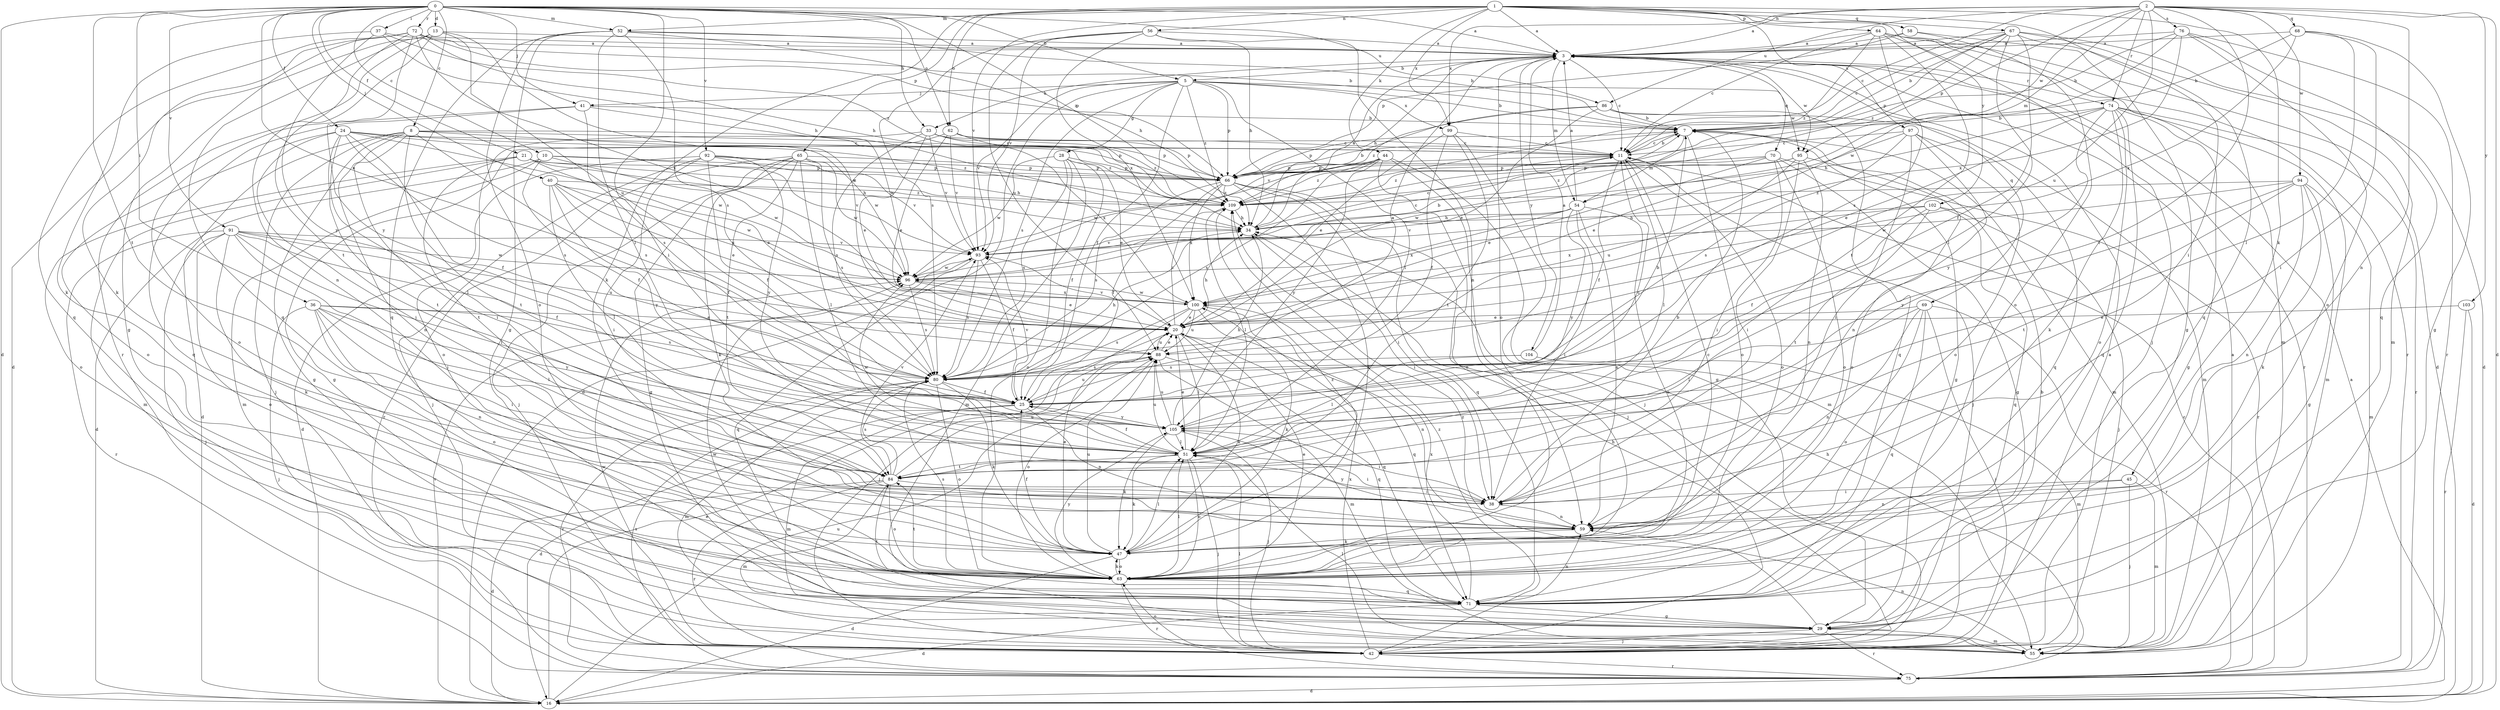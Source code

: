 strict digraph  {
0;
1;
2;
3;
5;
7;
8;
10;
11;
13;
16;
20;
21;
24;
25;
28;
29;
33;
34;
36;
37;
38;
40;
41;
42;
44;
45;
47;
51;
52;
54;
55;
56;
58;
59;
62;
63;
64;
65;
66;
67;
68;
69;
70;
71;
72;
74;
75;
76;
80;
84;
86;
88;
91;
92;
93;
94;
95;
96;
97;
99;
100;
102;
103;
104;
105;
109;
0 -> 3  [label=a];
0 -> 5  [label=b];
0 -> 8  [label=c];
0 -> 10  [label=c];
0 -> 13  [label=d];
0 -> 16  [label=d];
0 -> 20  [label=e];
0 -> 21  [label=f];
0 -> 24  [label=f];
0 -> 33  [label=h];
0 -> 36  [label=i];
0 -> 37  [label=i];
0 -> 38  [label=i];
0 -> 40  [label=j];
0 -> 41  [label=j];
0 -> 52  [label=m];
0 -> 62  [label=o];
0 -> 72  [label=r];
0 -> 84  [label=t];
0 -> 86  [label=u];
0 -> 91  [label=v];
0 -> 92  [label=v];
0 -> 109  [label=z];
1 -> 3  [label=a];
1 -> 38  [label=i];
1 -> 44  [label=k];
1 -> 45  [label=k];
1 -> 47  [label=k];
1 -> 52  [label=m];
1 -> 56  [label=n];
1 -> 58  [label=n];
1 -> 62  [label=o];
1 -> 64  [label=p];
1 -> 65  [label=p];
1 -> 67  [label=q];
1 -> 93  [label=v];
1 -> 97  [label=x];
1 -> 99  [label=x];
1 -> 102  [label=y];
2 -> 3  [label=a];
2 -> 11  [label=c];
2 -> 16  [label=d];
2 -> 54  [label=m];
2 -> 59  [label=n];
2 -> 66  [label=p];
2 -> 68  [label=q];
2 -> 74  [label=r];
2 -> 76  [label=s];
2 -> 84  [label=t];
2 -> 86  [label=u];
2 -> 88  [label=u];
2 -> 94  [label=w];
2 -> 95  [label=w];
2 -> 99  [label=x];
2 -> 103  [label=y];
3 -> 5  [label=b];
3 -> 11  [label=c];
3 -> 33  [label=h];
3 -> 34  [label=h];
3 -> 54  [label=m];
3 -> 63  [label=o];
3 -> 69  [label=q];
3 -> 70  [label=q];
3 -> 74  [label=r];
3 -> 75  [label=r];
3 -> 95  [label=w];
3 -> 104  [label=y];
5 -> 7  [label=b];
5 -> 16  [label=d];
5 -> 25  [label=f];
5 -> 28  [label=g];
5 -> 41  [label=j];
5 -> 51  [label=l];
5 -> 66  [label=p];
5 -> 80  [label=s];
5 -> 93  [label=v];
5 -> 95  [label=w];
5 -> 99  [label=x];
5 -> 109  [label=z];
7 -> 11  [label=c];
7 -> 29  [label=g];
7 -> 54  [label=m];
7 -> 55  [label=m];
7 -> 63  [label=o];
7 -> 66  [label=p];
8 -> 11  [label=c];
8 -> 16  [label=d];
8 -> 29  [label=g];
8 -> 38  [label=i];
8 -> 42  [label=j];
8 -> 59  [label=n];
8 -> 80  [label=s];
8 -> 84  [label=t];
8 -> 96  [label=w];
8 -> 109  [label=z];
10 -> 16  [label=d];
10 -> 25  [label=f];
10 -> 55  [label=m];
10 -> 66  [label=p];
10 -> 93  [label=v];
10 -> 96  [label=w];
11 -> 7  [label=b];
11 -> 25  [label=f];
11 -> 42  [label=j];
11 -> 51  [label=l];
11 -> 63  [label=o];
11 -> 66  [label=p];
11 -> 109  [label=z];
13 -> 3  [label=a];
13 -> 16  [label=d];
13 -> 20  [label=e];
13 -> 59  [label=n];
13 -> 71  [label=q];
13 -> 75  [label=r];
13 -> 88  [label=u];
16 -> 3  [label=a];
16 -> 20  [label=e];
16 -> 88  [label=u];
16 -> 93  [label=v];
20 -> 34  [label=h];
20 -> 47  [label=k];
20 -> 51  [label=l];
20 -> 59  [label=n];
20 -> 71  [label=q];
20 -> 88  [label=u];
20 -> 93  [label=v];
20 -> 109  [label=z];
21 -> 20  [label=e];
21 -> 34  [label=h];
21 -> 55  [label=m];
21 -> 63  [label=o];
21 -> 66  [label=p];
21 -> 84  [label=t];
21 -> 109  [label=z];
24 -> 11  [label=c];
24 -> 25  [label=f];
24 -> 38  [label=i];
24 -> 51  [label=l];
24 -> 63  [label=o];
24 -> 66  [label=p];
24 -> 80  [label=s];
24 -> 84  [label=t];
24 -> 96  [label=w];
24 -> 109  [label=z];
25 -> 7  [label=b];
25 -> 16  [label=d];
25 -> 55  [label=m];
25 -> 59  [label=n];
25 -> 88  [label=u];
25 -> 93  [label=v];
25 -> 105  [label=y];
28 -> 20  [label=e];
28 -> 25  [label=f];
28 -> 55  [label=m];
28 -> 63  [label=o];
28 -> 66  [label=p];
28 -> 80  [label=s];
28 -> 96  [label=w];
29 -> 42  [label=j];
29 -> 55  [label=m];
29 -> 75  [label=r];
29 -> 96  [label=w];
29 -> 109  [label=z];
33 -> 11  [label=c];
33 -> 20  [label=e];
33 -> 63  [label=o];
33 -> 66  [label=p];
33 -> 80  [label=s];
33 -> 93  [label=v];
33 -> 109  [label=z];
34 -> 3  [label=a];
34 -> 11  [label=c];
34 -> 38  [label=i];
34 -> 93  [label=v];
36 -> 20  [label=e];
36 -> 38  [label=i];
36 -> 42  [label=j];
36 -> 51  [label=l];
36 -> 59  [label=n];
36 -> 63  [label=o];
36 -> 80  [label=s];
36 -> 105  [label=y];
37 -> 3  [label=a];
37 -> 34  [label=h];
37 -> 47  [label=k];
37 -> 105  [label=y];
37 -> 109  [label=z];
38 -> 7  [label=b];
38 -> 59  [label=n];
40 -> 20  [label=e];
40 -> 25  [label=f];
40 -> 51  [label=l];
40 -> 96  [label=w];
40 -> 100  [label=x];
40 -> 105  [label=y];
40 -> 109  [label=z];
41 -> 7  [label=b];
41 -> 63  [label=o];
41 -> 71  [label=q];
41 -> 80  [label=s];
41 -> 96  [label=w];
42 -> 3  [label=a];
42 -> 7  [label=b];
42 -> 34  [label=h];
42 -> 51  [label=l];
42 -> 63  [label=o];
42 -> 75  [label=r];
42 -> 96  [label=w];
42 -> 100  [label=x];
42 -> 109  [label=z];
44 -> 42  [label=j];
44 -> 55  [label=m];
44 -> 63  [label=o];
44 -> 66  [label=p];
44 -> 80  [label=s];
44 -> 96  [label=w];
44 -> 105  [label=y];
44 -> 109  [label=z];
45 -> 38  [label=i];
45 -> 42  [label=j];
45 -> 55  [label=m];
45 -> 59  [label=n];
47 -> 11  [label=c];
47 -> 16  [label=d];
47 -> 20  [label=e];
47 -> 25  [label=f];
47 -> 51  [label=l];
47 -> 63  [label=o];
47 -> 88  [label=u];
47 -> 109  [label=z];
51 -> 20  [label=e];
51 -> 25  [label=f];
51 -> 38  [label=i];
51 -> 42  [label=j];
51 -> 47  [label=k];
51 -> 63  [label=o];
51 -> 84  [label=t];
51 -> 88  [label=u];
51 -> 96  [label=w];
52 -> 3  [label=a];
52 -> 7  [label=b];
52 -> 29  [label=g];
52 -> 34  [label=h];
52 -> 51  [label=l];
52 -> 63  [label=o];
52 -> 71  [label=q];
52 -> 80  [label=s];
54 -> 3  [label=a];
54 -> 34  [label=h];
54 -> 38  [label=i];
54 -> 59  [label=n];
54 -> 63  [label=o];
54 -> 93  [label=v];
54 -> 100  [label=x];
54 -> 105  [label=y];
55 -> 3  [label=a];
55 -> 51  [label=l];
55 -> 59  [label=n];
56 -> 3  [label=a];
56 -> 34  [label=h];
56 -> 59  [label=n];
56 -> 80  [label=s];
56 -> 88  [label=u];
56 -> 93  [label=v];
56 -> 100  [label=x];
58 -> 3  [label=a];
58 -> 29  [label=g];
58 -> 63  [label=o];
58 -> 66  [label=p];
59 -> 47  [label=k];
59 -> 105  [label=y];
62 -> 11  [label=c];
62 -> 20  [label=e];
62 -> 29  [label=g];
62 -> 66  [label=p];
62 -> 93  [label=v];
62 -> 100  [label=x];
63 -> 20  [label=e];
63 -> 47  [label=k];
63 -> 51  [label=l];
63 -> 71  [label=q];
63 -> 75  [label=r];
63 -> 80  [label=s];
63 -> 84  [label=t];
63 -> 105  [label=y];
64 -> 3  [label=a];
64 -> 11  [label=c];
64 -> 16  [label=d];
64 -> 42  [label=j];
64 -> 55  [label=m];
64 -> 75  [label=r];
64 -> 80  [label=s];
64 -> 84  [label=t];
64 -> 109  [label=z];
65 -> 29  [label=g];
65 -> 42  [label=j];
65 -> 47  [label=k];
65 -> 51  [label=l];
65 -> 66  [label=p];
65 -> 75  [label=r];
65 -> 80  [label=s];
65 -> 84  [label=t];
65 -> 96  [label=w];
66 -> 7  [label=b];
66 -> 25  [label=f];
66 -> 38  [label=i];
66 -> 42  [label=j];
66 -> 47  [label=k];
66 -> 71  [label=q];
66 -> 80  [label=s];
66 -> 100  [label=x];
66 -> 109  [label=z];
67 -> 3  [label=a];
67 -> 7  [label=b];
67 -> 11  [label=c];
67 -> 16  [label=d];
67 -> 25  [label=f];
67 -> 51  [label=l];
67 -> 55  [label=m];
67 -> 66  [label=p];
67 -> 71  [label=q];
67 -> 109  [label=z];
68 -> 3  [label=a];
68 -> 7  [label=b];
68 -> 29  [label=g];
68 -> 38  [label=i];
68 -> 51  [label=l];
68 -> 100  [label=x];
69 -> 20  [label=e];
69 -> 42  [label=j];
69 -> 51  [label=l];
69 -> 59  [label=n];
69 -> 63  [label=o];
69 -> 71  [label=q];
69 -> 75  [label=r];
70 -> 20  [label=e];
70 -> 29  [label=g];
70 -> 38  [label=i];
70 -> 63  [label=o];
70 -> 66  [label=p];
70 -> 75  [label=r];
70 -> 96  [label=w];
71 -> 16  [label=d];
71 -> 29  [label=g];
71 -> 59  [label=n];
71 -> 84  [label=t];
71 -> 100  [label=x];
72 -> 3  [label=a];
72 -> 7  [label=b];
72 -> 29  [label=g];
72 -> 34  [label=h];
72 -> 47  [label=k];
72 -> 66  [label=p];
72 -> 71  [label=q];
72 -> 84  [label=t];
72 -> 100  [label=x];
72 -> 105  [label=y];
74 -> 7  [label=b];
74 -> 20  [label=e];
74 -> 29  [label=g];
74 -> 34  [label=h];
74 -> 47  [label=k];
74 -> 55  [label=m];
74 -> 63  [label=o];
74 -> 71  [label=q];
74 -> 75  [label=r];
74 -> 105  [label=y];
75 -> 11  [label=c];
75 -> 16  [label=d];
75 -> 34  [label=h];
75 -> 80  [label=s];
76 -> 3  [label=a];
76 -> 7  [label=b];
76 -> 63  [label=o];
76 -> 71  [label=q];
76 -> 75  [label=r];
76 -> 96  [label=w];
76 -> 100  [label=x];
80 -> 3  [label=a];
80 -> 25  [label=f];
80 -> 34  [label=h];
80 -> 47  [label=k];
80 -> 55  [label=m];
80 -> 63  [label=o];
80 -> 75  [label=r];
84 -> 16  [label=d];
84 -> 38  [label=i];
84 -> 55  [label=m];
84 -> 63  [label=o];
84 -> 75  [label=r];
84 -> 80  [label=s];
84 -> 88  [label=u];
84 -> 93  [label=v];
86 -> 7  [label=b];
86 -> 20  [label=e];
86 -> 55  [label=m];
86 -> 71  [label=q];
86 -> 93  [label=v];
86 -> 109  [label=z];
88 -> 20  [label=e];
88 -> 55  [label=m];
88 -> 63  [label=o];
88 -> 71  [label=q];
88 -> 80  [label=s];
91 -> 25  [label=f];
91 -> 38  [label=i];
91 -> 42  [label=j];
91 -> 47  [label=k];
91 -> 51  [label=l];
91 -> 63  [label=o];
91 -> 75  [label=r];
91 -> 88  [label=u];
91 -> 93  [label=v];
91 -> 96  [label=w];
92 -> 16  [label=d];
92 -> 25  [label=f];
92 -> 34  [label=h];
92 -> 38  [label=i];
92 -> 42  [label=j];
92 -> 66  [label=p];
92 -> 93  [label=v];
92 -> 105  [label=y];
93 -> 11  [label=c];
93 -> 25  [label=f];
93 -> 71  [label=q];
93 -> 80  [label=s];
93 -> 96  [label=w];
94 -> 29  [label=g];
94 -> 47  [label=k];
94 -> 55  [label=m];
94 -> 59  [label=n];
94 -> 84  [label=t];
94 -> 96  [label=w];
94 -> 105  [label=y];
94 -> 109  [label=z];
95 -> 38  [label=i];
95 -> 59  [label=n];
95 -> 63  [label=o];
95 -> 66  [label=p];
95 -> 88  [label=u];
95 -> 109  [label=z];
96 -> 7  [label=b];
96 -> 20  [label=e];
96 -> 80  [label=s];
96 -> 100  [label=x];
97 -> 11  [label=c];
97 -> 20  [label=e];
97 -> 38  [label=i];
97 -> 59  [label=n];
97 -> 63  [label=o];
97 -> 71  [label=q];
97 -> 80  [label=s];
99 -> 11  [label=c];
99 -> 20  [label=e];
99 -> 25  [label=f];
99 -> 29  [label=g];
99 -> 84  [label=t];
100 -> 20  [label=e];
100 -> 42  [label=j];
100 -> 47  [label=k];
100 -> 71  [label=q];
100 -> 80  [label=s];
100 -> 88  [label=u];
100 -> 96  [label=w];
102 -> 25  [label=f];
102 -> 34  [label=h];
102 -> 42  [label=j];
102 -> 71  [label=q];
102 -> 84  [label=t];
102 -> 100  [label=x];
103 -> 16  [label=d];
103 -> 20  [label=e];
103 -> 75  [label=r];
104 -> 3  [label=a];
104 -> 51  [label=l];
104 -> 55  [label=m];
104 -> 80  [label=s];
105 -> 11  [label=c];
105 -> 34  [label=h];
105 -> 38  [label=i];
105 -> 42  [label=j];
105 -> 47  [label=k];
105 -> 51  [label=l];
105 -> 88  [label=u];
109 -> 34  [label=h];
109 -> 51  [label=l];
}
